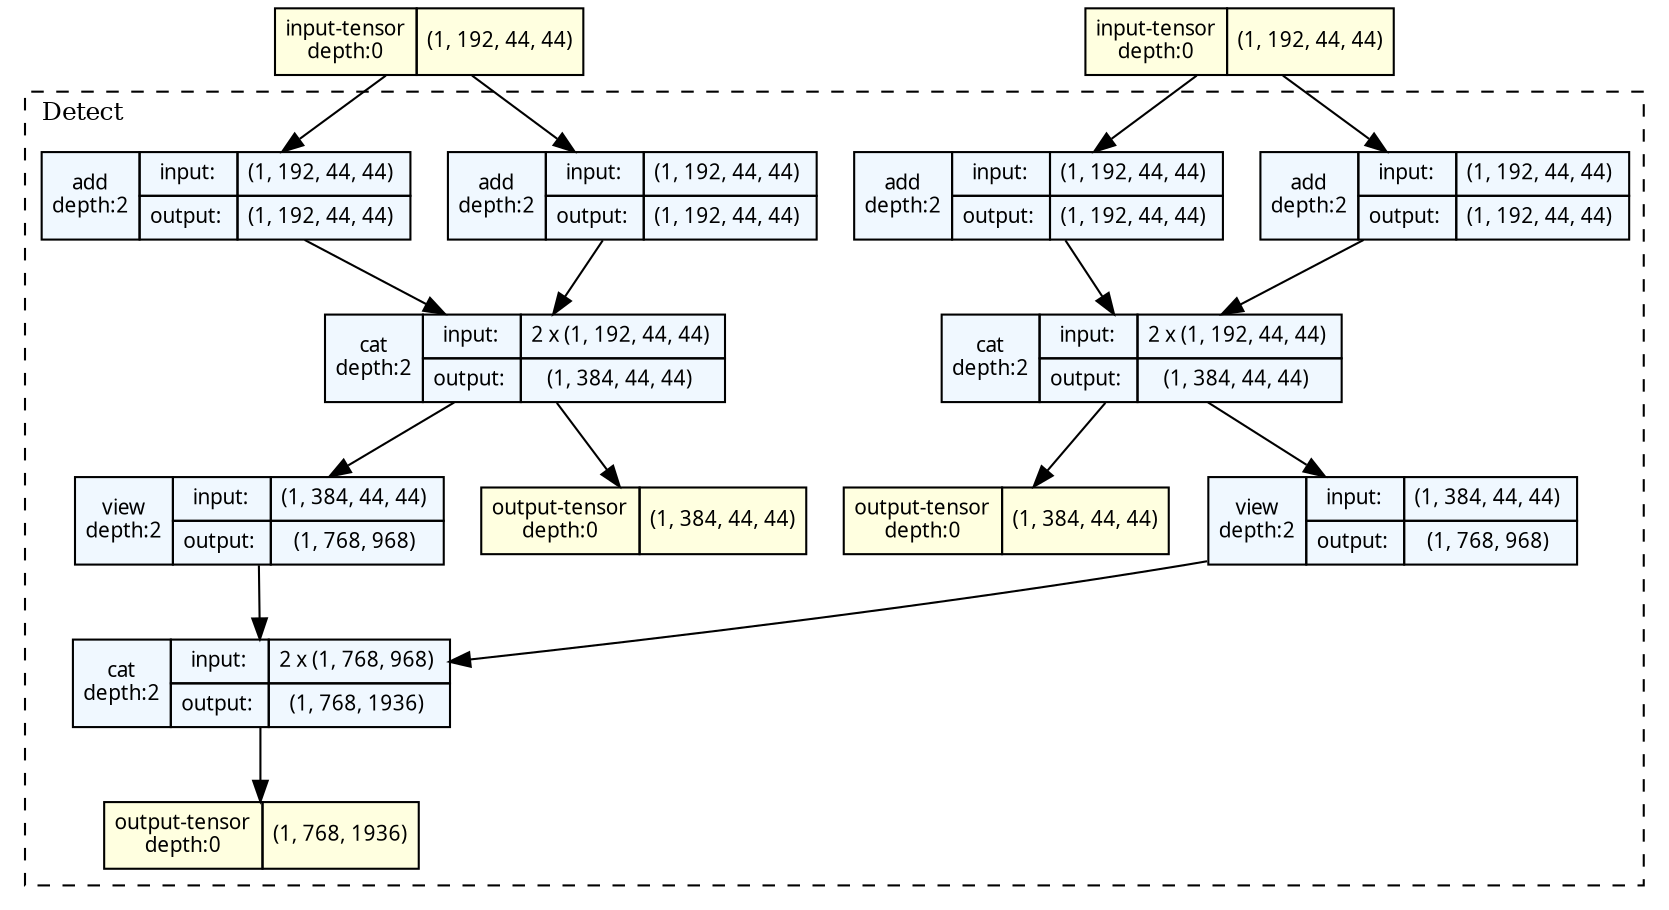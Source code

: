 strict digraph InplaceListInput {
	graph [ordering=in rankdir=TB size="12.0,12.0"]
	node [align=left fontname="Linux libertine" fontsize=10 height=0.2 margin=0 ranksep=0.1 shape=plaintext style=filled]
	edge [fontsize=10]
	0 [label=<
                    <TABLE BORDER="0" CELLBORDER="1"
                    CELLSPACING="0" CELLPADDING="4">
                        <TR><TD>input-tensor<BR/>depth:0</TD><TD>(1, 192, 44, 44)</TD></TR>
                    </TABLE>> fillcolor=lightyellow]
	1 [label=<
                    <TABLE BORDER="0" CELLBORDER="1"
                    CELLSPACING="0" CELLPADDING="4">
                        <TR><TD>input-tensor<BR/>depth:0</TD><TD>(1, 192, 44, 44)</TD></TR>
                    </TABLE>> fillcolor=lightyellow]
	subgraph cluster_2 {
		fontsize=12 label=Detect labeljust=l style=dashed
		2 [label=<
                    <TABLE BORDER="0" CELLBORDER="1"
                    CELLSPACING="0" CELLPADDING="4">
                    <TR>
                        <TD ROWSPAN="2">add<BR/>depth:2</TD>
                        <TD COLSPAN="2">input:</TD>
                        <TD COLSPAN="2">(1, 192, 44, 44) </TD>
                    </TR>
                    <TR>
                        <TD COLSPAN="2">output: </TD>
                        <TD COLSPAN="2">(1, 192, 44, 44) </TD>
                    </TR>
                    </TABLE>> fillcolor=aliceblue]
		3 [label=<
                    <TABLE BORDER="0" CELLBORDER="1"
                    CELLSPACING="0" CELLPADDING="4">
                    <TR>
                        <TD ROWSPAN="2">add<BR/>depth:2</TD>
                        <TD COLSPAN="2">input:</TD>
                        <TD COLSPAN="2">(1, 192, 44, 44) </TD>
                    </TR>
                    <TR>
                        <TD COLSPAN="2">output: </TD>
                        <TD COLSPAN="2">(1, 192, 44, 44) </TD>
                    </TR>
                    </TABLE>> fillcolor=aliceblue]
		4 [label=<
                    <TABLE BORDER="0" CELLBORDER="1"
                    CELLSPACING="0" CELLPADDING="4">
                    <TR>
                        <TD ROWSPAN="2">cat<BR/>depth:2</TD>
                        <TD COLSPAN="2">input:</TD>
                        <TD COLSPAN="2">2 x (1, 192, 44, 44) </TD>
                    </TR>
                    <TR>
                        <TD COLSPAN="2">output: </TD>
                        <TD COLSPAN="2">(1, 384, 44, 44) </TD>
                    </TR>
                    </TABLE>> fillcolor=aliceblue]
		5 [label=<
                    <TABLE BORDER="0" CELLBORDER="1"
                    CELLSPACING="0" CELLPADDING="4">
                    <TR>
                        <TD ROWSPAN="2">add<BR/>depth:2</TD>
                        <TD COLSPAN="2">input:</TD>
                        <TD COLSPAN="2">(1, 192, 44, 44) </TD>
                    </TR>
                    <TR>
                        <TD COLSPAN="2">output: </TD>
                        <TD COLSPAN="2">(1, 192, 44, 44) </TD>
                    </TR>
                    </TABLE>> fillcolor=aliceblue]
		6 [label=<
                    <TABLE BORDER="0" CELLBORDER="1"
                    CELLSPACING="0" CELLPADDING="4">
                    <TR>
                        <TD ROWSPAN="2">add<BR/>depth:2</TD>
                        <TD COLSPAN="2">input:</TD>
                        <TD COLSPAN="2">(1, 192, 44, 44) </TD>
                    </TR>
                    <TR>
                        <TD COLSPAN="2">output: </TD>
                        <TD COLSPAN="2">(1, 192, 44, 44) </TD>
                    </TR>
                    </TABLE>> fillcolor=aliceblue]
		7 [label=<
                    <TABLE BORDER="0" CELLBORDER="1"
                    CELLSPACING="0" CELLPADDING="4">
                    <TR>
                        <TD ROWSPAN="2">cat<BR/>depth:2</TD>
                        <TD COLSPAN="2">input:</TD>
                        <TD COLSPAN="2">2 x (1, 192, 44, 44) </TD>
                    </TR>
                    <TR>
                        <TD COLSPAN="2">output: </TD>
                        <TD COLSPAN="2">(1, 384, 44, 44) </TD>
                    </TR>
                    </TABLE>> fillcolor=aliceblue]
		8 [label=<
                    <TABLE BORDER="0" CELLBORDER="1"
                    CELLSPACING="0" CELLPADDING="4">
                    <TR>
                        <TD ROWSPAN="2">view<BR/>depth:2</TD>
                        <TD COLSPAN="2">input:</TD>
                        <TD COLSPAN="2">(1, 384, 44, 44) </TD>
                    </TR>
                    <TR>
                        <TD COLSPAN="2">output: </TD>
                        <TD COLSPAN="2">(1, 768, 968) </TD>
                    </TR>
                    </TABLE>> fillcolor=aliceblue]
		9 [label=<
                    <TABLE BORDER="0" CELLBORDER="1"
                    CELLSPACING="0" CELLPADDING="4">
                    <TR>
                        <TD ROWSPAN="2">view<BR/>depth:2</TD>
                        <TD COLSPAN="2">input:</TD>
                        <TD COLSPAN="2">(1, 384, 44, 44) </TD>
                    </TR>
                    <TR>
                        <TD COLSPAN="2">output: </TD>
                        <TD COLSPAN="2">(1, 768, 968) </TD>
                    </TR>
                    </TABLE>> fillcolor=aliceblue]
		10 [label=<
                    <TABLE BORDER="0" CELLBORDER="1"
                    CELLSPACING="0" CELLPADDING="4">
                    <TR>
                        <TD ROWSPAN="2">cat<BR/>depth:2</TD>
                        <TD COLSPAN="2">input:</TD>
                        <TD COLSPAN="2">2 x (1, 768, 968) </TD>
                    </TR>
                    <TR>
                        <TD COLSPAN="2">output: </TD>
                        <TD COLSPAN="2">(1, 768, 1936) </TD>
                    </TR>
                    </TABLE>> fillcolor=aliceblue]
		11 [label=<
                    <TABLE BORDER="0" CELLBORDER="1"
                    CELLSPACING="0" CELLPADDING="4">
                        <TR><TD>output-tensor<BR/>depth:0</TD><TD>(1, 768, 1936)</TD></TR>
                    </TABLE>> fillcolor=lightyellow]
		12 [label=<
                    <TABLE BORDER="0" CELLBORDER="1"
                    CELLSPACING="0" CELLPADDING="4">
                        <TR><TD>output-tensor<BR/>depth:0</TD><TD>(1, 384, 44, 44)</TD></TR>
                    </TABLE>> fillcolor=lightyellow]
		13 [label=<
                    <TABLE BORDER="0" CELLBORDER="1"
                    CELLSPACING="0" CELLPADDING="4">
                        <TR><TD>output-tensor<BR/>depth:0</TD><TD>(1, 384, 44, 44)</TD></TR>
                    </TABLE>> fillcolor=lightyellow]
	}
	0 -> 2
	0 -> 3
	1 -> 5
	1 -> 6
	2 -> 4
	3 -> 4
	4 -> 8
	5 -> 7
	6 -> 7
	7 -> 9
	8 -> 10
	9 -> 10
	10 -> 11
	4 -> 12
	7 -> 13
}
